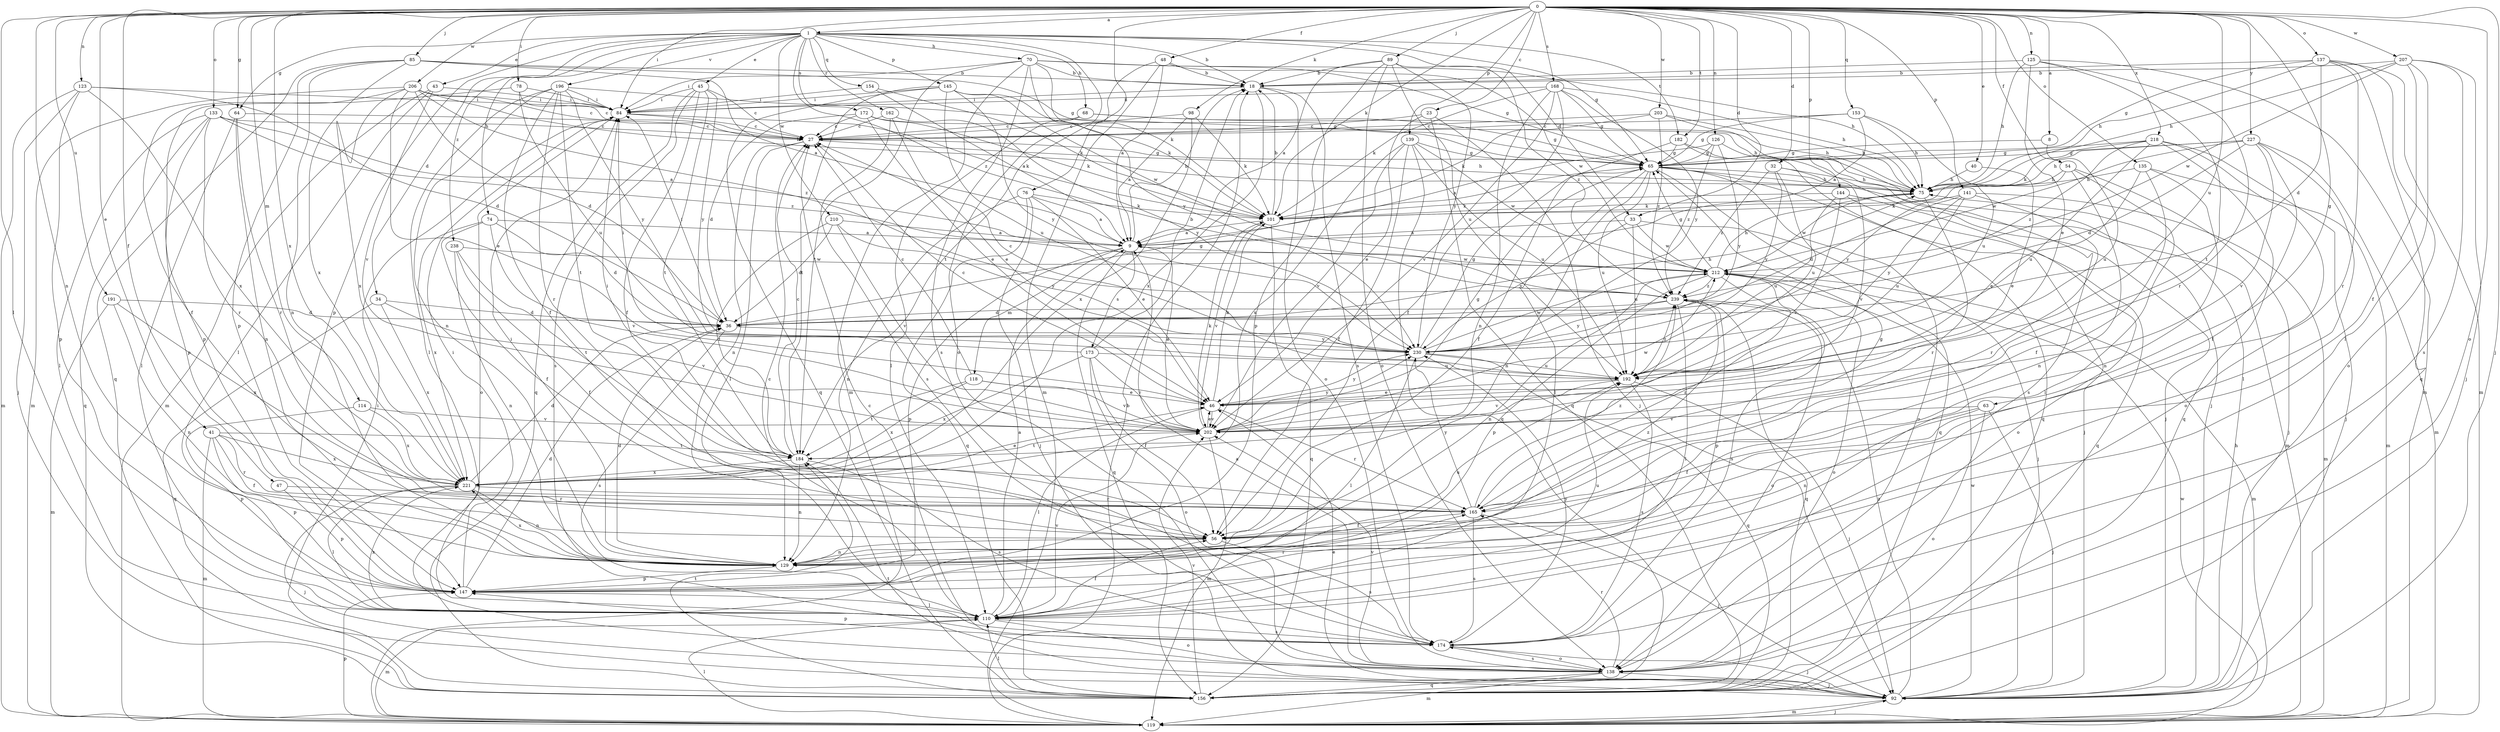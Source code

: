 strict digraph  {
0;
1;
8;
9;
18;
23;
27;
32;
33;
34;
36;
40;
41;
43;
45;
46;
47;
48;
54;
56;
63;
64;
65;
68;
70;
74;
75;
76;
78;
84;
85;
89;
92;
98;
101;
110;
114;
118;
119;
123;
125;
126;
129;
133;
135;
137;
138;
139;
141;
144;
145;
147;
153;
154;
156;
162;
165;
168;
172;
173;
174;
182;
184;
191;
192;
196;
202;
203;
206;
207;
210;
212;
218;
221;
227;
230;
238;
239;
0 -> 1  [label=a];
0 -> 8  [label=a];
0 -> 23  [label=c];
0 -> 32  [label=d];
0 -> 33  [label=d];
0 -> 40  [label=e];
0 -> 41  [label=e];
0 -> 47  [label=f];
0 -> 48  [label=f];
0 -> 54  [label=f];
0 -> 63  [label=g];
0 -> 64  [label=g];
0 -> 76  [label=i];
0 -> 78  [label=i];
0 -> 84  [label=i];
0 -> 85  [label=j];
0 -> 89  [label=j];
0 -> 92  [label=j];
0 -> 98  [label=k];
0 -> 101  [label=k];
0 -> 110  [label=l];
0 -> 114  [label=m];
0 -> 123  [label=n];
0 -> 125  [label=n];
0 -> 126  [label=n];
0 -> 129  [label=n];
0 -> 133  [label=o];
0 -> 135  [label=o];
0 -> 137  [label=o];
0 -> 138  [label=o];
0 -> 139  [label=p];
0 -> 141  [label=p];
0 -> 144  [label=p];
0 -> 153  [label=q];
0 -> 168  [label=s];
0 -> 182  [label=t];
0 -> 191  [label=u];
0 -> 192  [label=u];
0 -> 203  [label=w];
0 -> 206  [label=w];
0 -> 207  [label=w];
0 -> 218  [label=x];
0 -> 221  [label=x];
0 -> 227  [label=y];
1 -> 18  [label=b];
1 -> 33  [label=d];
1 -> 34  [label=d];
1 -> 43  [label=e];
1 -> 45  [label=e];
1 -> 64  [label=g];
1 -> 65  [label=g];
1 -> 68  [label=h];
1 -> 70  [label=h];
1 -> 74  [label=h];
1 -> 138  [label=o];
1 -> 145  [label=p];
1 -> 147  [label=p];
1 -> 154  [label=q];
1 -> 162  [label=r];
1 -> 172  [label=s];
1 -> 182  [label=t];
1 -> 196  [label=v];
1 -> 210  [label=w];
1 -> 238  [label=z];
1 -> 239  [label=z];
8 -> 65  [label=g];
8 -> 192  [label=u];
9 -> 18  [label=b];
9 -> 118  [label=m];
9 -> 147  [label=p];
9 -> 156  [label=q];
9 -> 173  [label=s];
9 -> 212  [label=w];
18 -> 84  [label=i];
18 -> 138  [label=o];
18 -> 174  [label=s];
18 -> 221  [label=x];
23 -> 27  [label=c];
23 -> 46  [label=e];
23 -> 92  [label=j];
23 -> 156  [label=q];
27 -> 65  [label=g];
27 -> 75  [label=h];
27 -> 110  [label=l];
27 -> 129  [label=n];
32 -> 75  [label=h];
32 -> 192  [label=u];
32 -> 202  [label=v];
32 -> 230  [label=y];
32 -> 239  [label=z];
33 -> 9  [label=a];
33 -> 92  [label=j];
33 -> 192  [label=u];
33 -> 212  [label=w];
33 -> 230  [label=y];
34 -> 36  [label=d];
34 -> 156  [label=q];
34 -> 202  [label=v];
34 -> 221  [label=x];
36 -> 65  [label=g];
36 -> 75  [label=h];
36 -> 84  [label=i];
36 -> 174  [label=s];
36 -> 230  [label=y];
40 -> 46  [label=e];
40 -> 75  [label=h];
41 -> 56  [label=f];
41 -> 119  [label=m];
41 -> 147  [label=p];
41 -> 165  [label=r];
41 -> 184  [label=t];
41 -> 221  [label=x];
43 -> 84  [label=i];
43 -> 110  [label=l];
43 -> 119  [label=m];
43 -> 202  [label=v];
45 -> 27  [label=c];
45 -> 56  [label=f];
45 -> 84  [label=i];
45 -> 156  [label=q];
45 -> 174  [label=s];
45 -> 184  [label=t];
45 -> 230  [label=y];
46 -> 27  [label=c];
46 -> 101  [label=k];
46 -> 110  [label=l];
46 -> 165  [label=r];
46 -> 202  [label=v];
46 -> 230  [label=y];
47 -> 147  [label=p];
47 -> 165  [label=r];
48 -> 9  [label=a];
48 -> 18  [label=b];
48 -> 119  [label=m];
48 -> 184  [label=t];
48 -> 212  [label=w];
54 -> 75  [label=h];
54 -> 92  [label=j];
54 -> 110  [label=l];
54 -> 129  [label=n];
54 -> 230  [label=y];
56 -> 129  [label=n];
56 -> 174  [label=s];
63 -> 56  [label=f];
63 -> 92  [label=j];
63 -> 129  [label=n];
63 -> 138  [label=o];
63 -> 202  [label=v];
64 -> 27  [label=c];
64 -> 110  [label=l];
64 -> 129  [label=n];
64 -> 165  [label=r];
65 -> 75  [label=h];
65 -> 92  [label=j];
65 -> 110  [label=l];
65 -> 119  [label=m];
65 -> 129  [label=n];
65 -> 138  [label=o];
65 -> 156  [label=q];
65 -> 192  [label=u];
68 -> 27  [label=c];
68 -> 65  [label=g];
68 -> 75  [label=h];
68 -> 110  [label=l];
70 -> 18  [label=b];
70 -> 65  [label=g];
70 -> 75  [label=h];
70 -> 84  [label=i];
70 -> 101  [label=k];
70 -> 119  [label=m];
70 -> 174  [label=s];
70 -> 184  [label=t];
70 -> 230  [label=y];
74 -> 9  [label=a];
74 -> 36  [label=d];
74 -> 56  [label=f];
74 -> 202  [label=v];
74 -> 221  [label=x];
75 -> 101  [label=k];
75 -> 165  [label=r];
75 -> 212  [label=w];
76 -> 9  [label=a];
76 -> 46  [label=e];
76 -> 92  [label=j];
76 -> 101  [label=k];
76 -> 129  [label=n];
76 -> 156  [label=q];
78 -> 27  [label=c];
78 -> 84  [label=i];
78 -> 147  [label=p];
78 -> 192  [label=u];
84 -> 27  [label=c];
84 -> 101  [label=k];
84 -> 138  [label=o];
85 -> 9  [label=a];
85 -> 18  [label=b];
85 -> 65  [label=g];
85 -> 129  [label=n];
85 -> 147  [label=p];
85 -> 156  [label=q];
85 -> 221  [label=x];
89 -> 9  [label=a];
89 -> 18  [label=b];
89 -> 138  [label=o];
89 -> 147  [label=p];
89 -> 192  [label=u];
89 -> 230  [label=y];
89 -> 239  [label=z];
92 -> 46  [label=e];
92 -> 75  [label=h];
92 -> 119  [label=m];
92 -> 184  [label=t];
92 -> 212  [label=w];
92 -> 239  [label=z];
98 -> 9  [label=a];
98 -> 27  [label=c];
98 -> 101  [label=k];
98 -> 221  [label=x];
101 -> 9  [label=a];
101 -> 18  [label=b];
101 -> 156  [label=q];
101 -> 202  [label=v];
110 -> 9  [label=a];
110 -> 27  [label=c];
110 -> 56  [label=f];
110 -> 119  [label=m];
110 -> 138  [label=o];
110 -> 174  [label=s];
110 -> 202  [label=v];
110 -> 221  [label=x];
114 -> 147  [label=p];
114 -> 202  [label=v];
114 -> 221  [label=x];
118 -> 27  [label=c];
118 -> 46  [label=e];
118 -> 184  [label=t];
118 -> 202  [label=v];
118 -> 221  [label=x];
119 -> 18  [label=b];
119 -> 92  [label=j];
119 -> 110  [label=l];
119 -> 147  [label=p];
119 -> 212  [label=w];
123 -> 36  [label=d];
123 -> 84  [label=i];
123 -> 92  [label=j];
123 -> 119  [label=m];
123 -> 147  [label=p];
123 -> 221  [label=x];
125 -> 18  [label=b];
125 -> 46  [label=e];
125 -> 75  [label=h];
125 -> 119  [label=m];
125 -> 165  [label=r];
125 -> 184  [label=t];
126 -> 9  [label=a];
126 -> 65  [label=g];
126 -> 174  [label=s];
126 -> 230  [label=y];
126 -> 239  [label=z];
129 -> 36  [label=d];
129 -> 84  [label=i];
129 -> 147  [label=p];
129 -> 192  [label=u];
129 -> 221  [label=x];
129 -> 239  [label=z];
133 -> 9  [label=a];
133 -> 27  [label=c];
133 -> 110  [label=l];
133 -> 147  [label=p];
133 -> 156  [label=q];
133 -> 165  [label=r];
133 -> 239  [label=z];
135 -> 46  [label=e];
135 -> 56  [label=f];
135 -> 75  [label=h];
135 -> 119  [label=m];
135 -> 129  [label=n];
137 -> 18  [label=b];
137 -> 36  [label=d];
137 -> 65  [label=g];
137 -> 75  [label=h];
137 -> 119  [label=m];
137 -> 138  [label=o];
137 -> 156  [label=q];
137 -> 165  [label=r];
138 -> 9  [label=a];
138 -> 27  [label=c];
138 -> 92  [label=j];
138 -> 119  [label=m];
138 -> 156  [label=q];
138 -> 165  [label=r];
138 -> 174  [label=s];
138 -> 202  [label=v];
139 -> 56  [label=f];
139 -> 65  [label=g];
139 -> 156  [label=q];
139 -> 192  [label=u];
139 -> 202  [label=v];
139 -> 212  [label=w];
139 -> 221  [label=x];
141 -> 36  [label=d];
141 -> 101  [label=k];
141 -> 119  [label=m];
141 -> 165  [label=r];
141 -> 192  [label=u];
141 -> 230  [label=y];
144 -> 101  [label=k];
144 -> 138  [label=o];
144 -> 156  [label=q];
144 -> 192  [label=u];
144 -> 202  [label=v];
145 -> 84  [label=i];
145 -> 101  [label=k];
145 -> 156  [label=q];
145 -> 184  [label=t];
145 -> 192  [label=u];
145 -> 212  [label=w];
145 -> 230  [label=y];
147 -> 36  [label=d];
147 -> 84  [label=i];
147 -> 110  [label=l];
147 -> 165  [label=r];
147 -> 192  [label=u];
153 -> 9  [label=a];
153 -> 27  [label=c];
153 -> 65  [label=g];
153 -> 75  [label=h];
153 -> 192  [label=u];
154 -> 9  [label=a];
154 -> 84  [label=i];
154 -> 101  [label=k];
156 -> 84  [label=i];
156 -> 110  [label=l];
156 -> 184  [label=t];
156 -> 202  [label=v];
162 -> 27  [label=c];
162 -> 46  [label=e];
162 -> 174  [label=s];
162 -> 230  [label=y];
165 -> 56  [label=f];
165 -> 65  [label=g];
165 -> 92  [label=j];
165 -> 174  [label=s];
165 -> 230  [label=y];
165 -> 239  [label=z];
168 -> 56  [label=f];
168 -> 65  [label=g];
168 -> 75  [label=h];
168 -> 84  [label=i];
168 -> 101  [label=k];
168 -> 129  [label=n];
168 -> 202  [label=v];
168 -> 230  [label=y];
172 -> 27  [label=c];
172 -> 36  [label=d];
172 -> 46  [label=e];
172 -> 75  [label=h];
172 -> 101  [label=k];
173 -> 18  [label=b];
173 -> 56  [label=f];
173 -> 84  [label=i];
173 -> 138  [label=o];
173 -> 192  [label=u];
173 -> 202  [label=v];
173 -> 221  [label=x];
174 -> 92  [label=j];
174 -> 138  [label=o];
174 -> 147  [label=p];
174 -> 230  [label=y];
182 -> 56  [label=f];
182 -> 65  [label=g];
182 -> 92  [label=j];
182 -> 156  [label=q];
184 -> 27  [label=c];
184 -> 84  [label=i];
184 -> 129  [label=n];
184 -> 174  [label=s];
184 -> 221  [label=x];
191 -> 36  [label=d];
191 -> 119  [label=m];
191 -> 129  [label=n];
191 -> 221  [label=x];
192 -> 46  [label=e];
192 -> 92  [label=j];
192 -> 174  [label=s];
192 -> 202  [label=v];
192 -> 239  [label=z];
196 -> 56  [label=f];
196 -> 65  [label=g];
196 -> 84  [label=i];
196 -> 110  [label=l];
196 -> 129  [label=n];
196 -> 165  [label=r];
196 -> 184  [label=t];
196 -> 230  [label=y];
202 -> 9  [label=a];
202 -> 46  [label=e];
202 -> 65  [label=g];
202 -> 101  [label=k];
202 -> 119  [label=m];
202 -> 184  [label=t];
202 -> 212  [label=w];
202 -> 230  [label=y];
203 -> 27  [label=c];
203 -> 75  [label=h];
203 -> 92  [label=j];
203 -> 101  [label=k];
203 -> 239  [label=z];
206 -> 27  [label=c];
206 -> 36  [label=d];
206 -> 46  [label=e];
206 -> 56  [label=f];
206 -> 75  [label=h];
206 -> 84  [label=i];
206 -> 119  [label=m];
206 -> 221  [label=x];
206 -> 239  [label=z];
207 -> 18  [label=b];
207 -> 56  [label=f];
207 -> 75  [label=h];
207 -> 92  [label=j];
207 -> 110  [label=l];
207 -> 174  [label=s];
207 -> 212  [label=w];
210 -> 9  [label=a];
210 -> 36  [label=d];
210 -> 184  [label=t];
210 -> 202  [label=v];
210 -> 230  [label=y];
212 -> 65  [label=g];
212 -> 75  [label=h];
212 -> 119  [label=m];
212 -> 129  [label=n];
212 -> 138  [label=o];
212 -> 147  [label=p];
212 -> 165  [label=r];
212 -> 174  [label=s];
212 -> 239  [label=z];
218 -> 65  [label=g];
218 -> 92  [label=j];
218 -> 101  [label=k];
218 -> 138  [label=o];
218 -> 156  [label=q];
218 -> 192  [label=u];
218 -> 239  [label=z];
221 -> 36  [label=d];
221 -> 46  [label=e];
221 -> 92  [label=j];
221 -> 110  [label=l];
221 -> 129  [label=n];
221 -> 165  [label=r];
227 -> 36  [label=d];
227 -> 56  [label=f];
227 -> 65  [label=g];
227 -> 75  [label=h];
227 -> 110  [label=l];
227 -> 119  [label=m];
227 -> 202  [label=v];
227 -> 212  [label=w];
230 -> 27  [label=c];
230 -> 65  [label=g];
230 -> 110  [label=l];
230 -> 156  [label=q];
230 -> 192  [label=u];
230 -> 212  [label=w];
238 -> 56  [label=f];
238 -> 129  [label=n];
238 -> 184  [label=t];
238 -> 212  [label=w];
239 -> 36  [label=d];
239 -> 110  [label=l];
239 -> 138  [label=o];
239 -> 147  [label=p];
239 -> 156  [label=q];
239 -> 230  [label=y];
}
